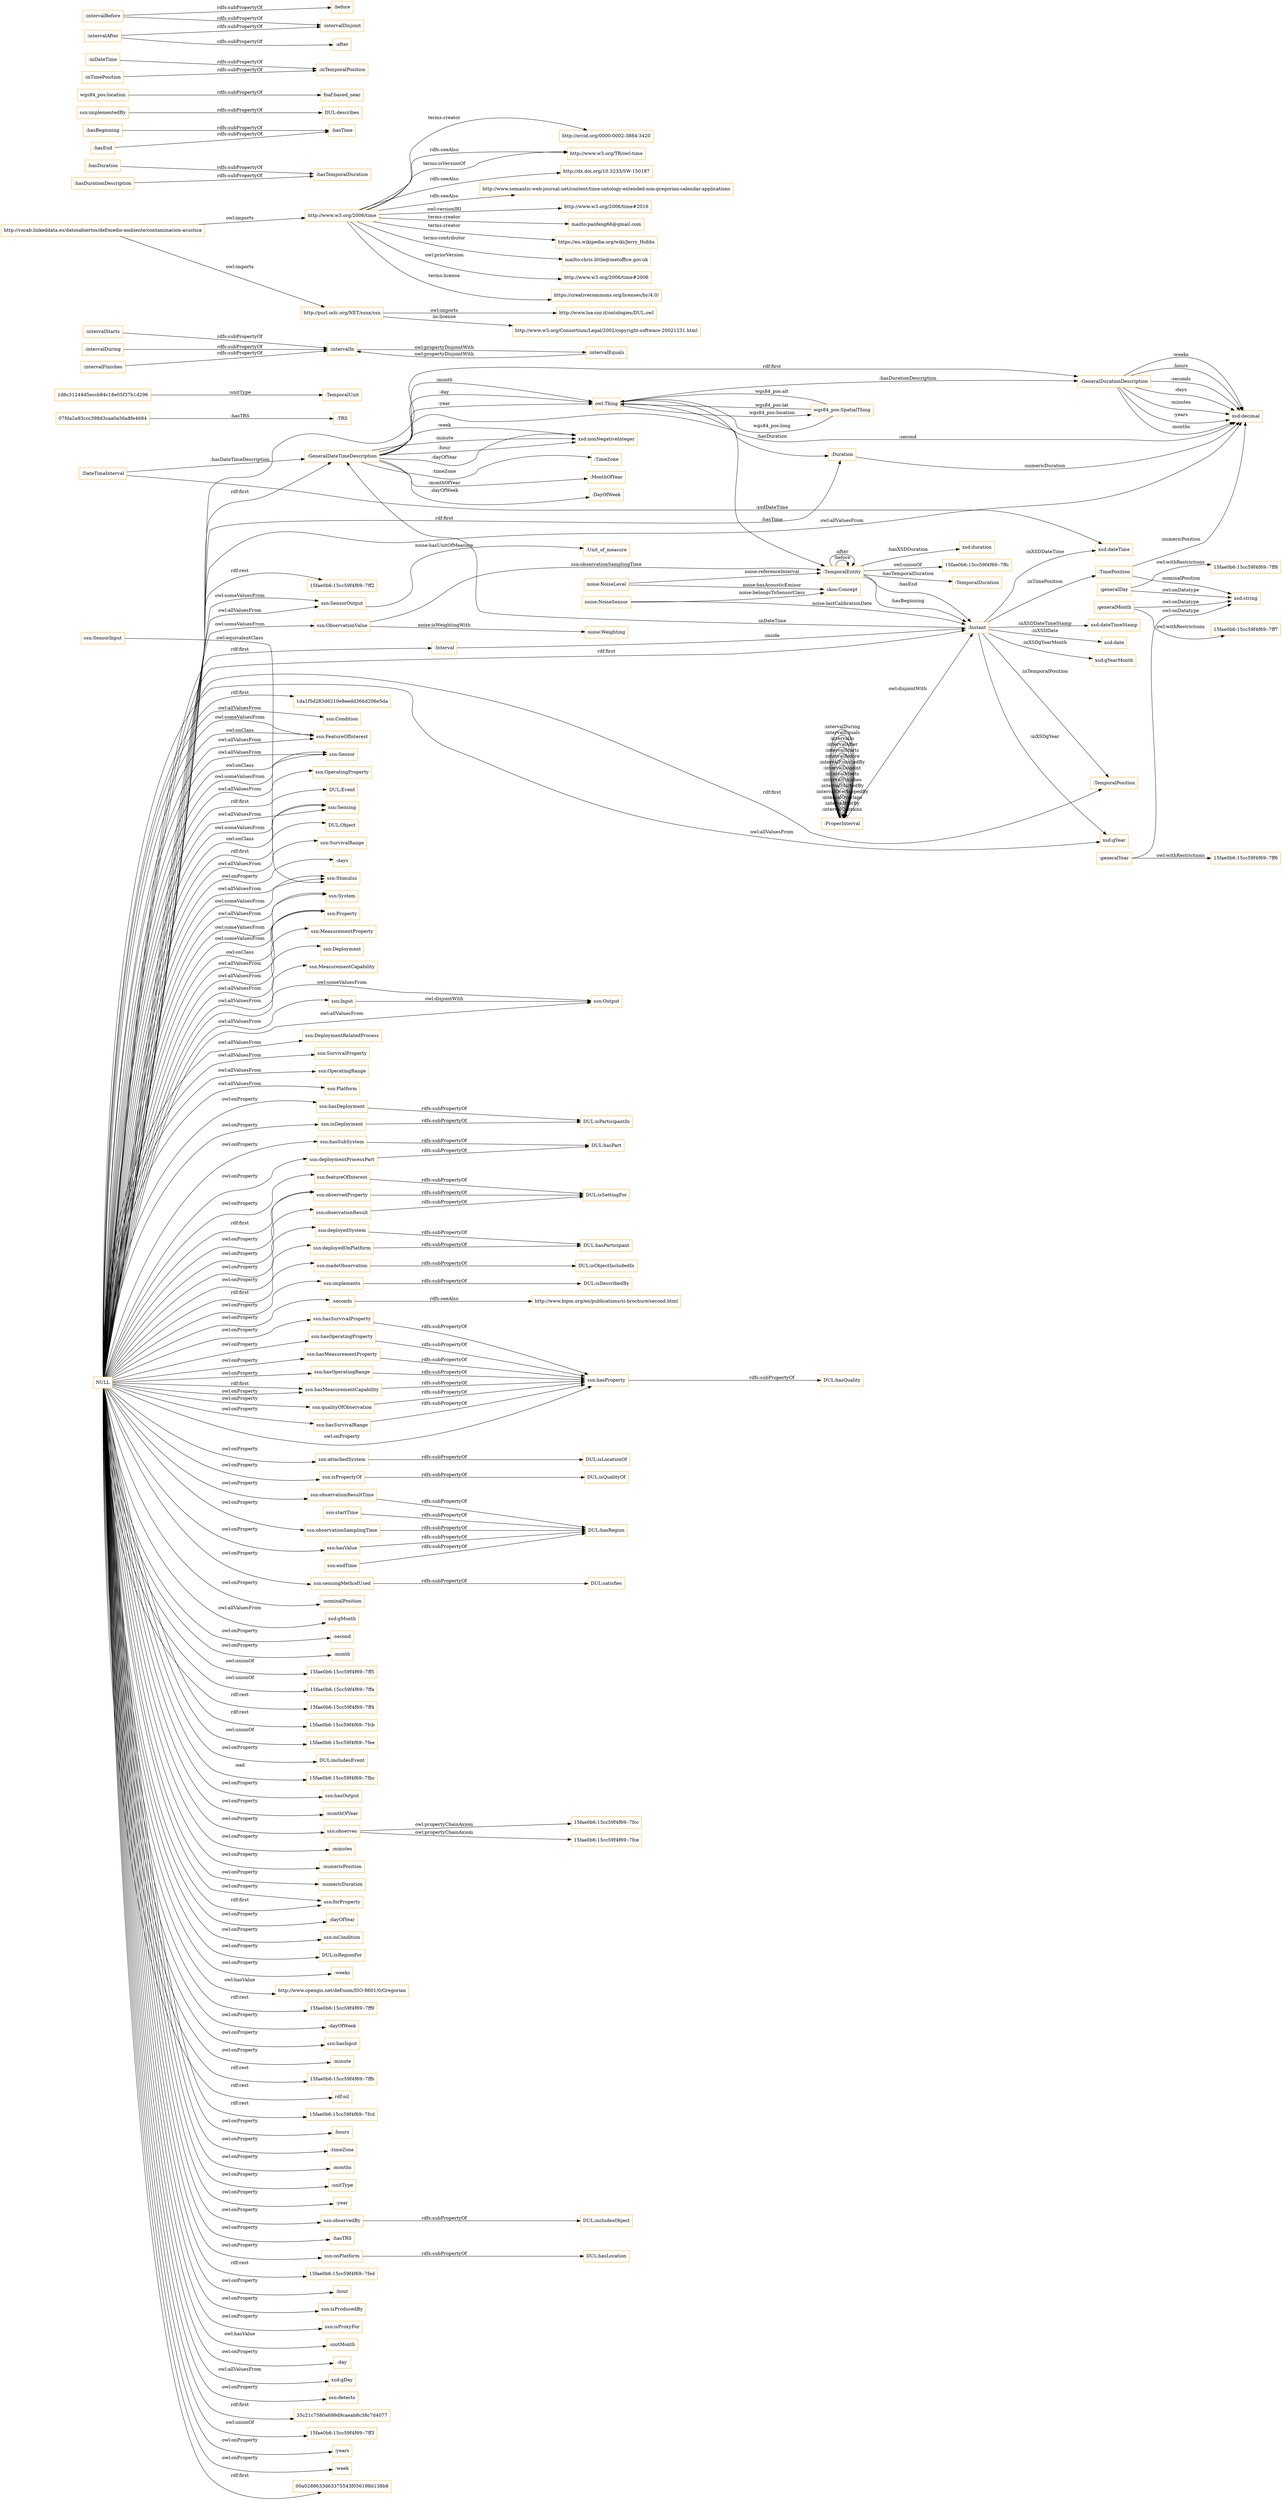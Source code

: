 digraph ar2dtool_diagram { 
rankdir=LR;
size="1501"
node [shape = rectangle, color="orange"]; ":Unit_of_measure" "skos:Concept" "wgs84_pos:SpatialThing" "noise:Weighting" "noise:NoiseSensor" "noise:NoiseLevel" ":TimeZone" ":GeneralDateTimeDescription" ":DateTimeInterval" ":TRS" ":TemporalDuration" ":Duration" ":GeneralDurationDescription" ":ProperInterval" ":TimePosition" "07fda2a93ccc398d3caa0a56a8fe4684" ":TemporalPosition" ":Interval" ":TemporalEntity" ":MonthOfYear" "1d6c31244d5eccb84c18e05f37b1d296" ":TemporalUnit" ":Instant" ":DayOfWeek" "ssn:Condition" "ssn:SensorOutput" "ssn:FeatureOfInterest" "ssn:Sensor" "ssn:OperatingProperty" "DUL:Event" "ssn:Sensing" "DUL:Object" "ssn:SurvivalRange" "ssn:Stimulus" "ssn:System" "ssn:Property" "ssn:MeasurementProperty" "ssn:Deployment" "ssn:MeasurementCapability" "ssn:Input" "ssn:DeploymentRelatedProcess" "ssn:SensorInput" "ssn:ObservationValue" "ssn:SurvivalProperty" "ssn:OperatingRange" "ssn:Output" "ssn:Platform" ; /*classes style*/
	"ssn:hasDeployment" -> "DUL:isParticipantIn" [ label = "rdfs:subPropertyOf" ];
	"ssn:hasSubSystem" -> "DUL:hasPart" [ label = "rdfs:subPropertyOf" ];
	":intervalIn" -> ":intervalEquals" [ label = "owl:propertyDisjointWith" ];
	"http://www.w3.org/2006/time" -> "http://orcid.org/0000-0002-3884-3420" [ label = "terms:creator" ];
	"http://www.w3.org/2006/time" -> "http://www.w3.org/TR/owl-time" [ label = "rdfs:seeAlso" ];
	"http://www.w3.org/2006/time" -> "http://dx.doi.org/10.3233/SW-150187" [ label = "rdfs:seeAlso" ];
	"http://www.w3.org/2006/time" -> "http://www.semantic-web-journal.net/content/time-ontology-extended-non-gregorian-calendar-applications" [ label = "rdfs:seeAlso" ];
	"http://www.w3.org/2006/time" -> "http://www.w3.org/TR/owl-time" [ label = "terms:isVersionOf" ];
	"http://www.w3.org/2006/time" -> "http://www.w3.org/2006/time#2016" [ label = "owl:versionIRI" ];
	"http://www.w3.org/2006/time" -> "mailto:panfeng66@gmail.com" [ label = "terms:creator" ];
	"http://www.w3.org/2006/time" -> "https://en.wikipedia.org/wiki/Jerry_Hobbs" [ label = "terms:creator" ];
	"http://www.w3.org/2006/time" -> "mailto:chris.little@metoffice.gov.uk" [ label = "terms:contributor" ];
	"http://www.w3.org/2006/time" -> "http://www.w3.org/2006/time#2006" [ label = "owl:priorVersion" ];
	"http://www.w3.org/2006/time" -> "https://creativecommons.org/licenses/by/4.0/" [ label = "terms:license" ];
	"ssn:inDeployment" -> "DUL:isParticipantIn" [ label = "rdfs:subPropertyOf" ];
	"ssn:deploymentProcessPart" -> "DUL:hasPart" [ label = "rdfs:subPropertyOf" ];
	":generalMonth" -> "15fae0b6:15cc59f4f69:-7ff7" [ label = "owl:withRestrictions" ];
	":generalMonth" -> "xsd:string" [ label = "owl:onDatatype" ];
	":intervalStarts" -> ":intervalIn" [ label = "rdfs:subPropertyOf" ];
	"http://purl.oclc.org/NET/ssnx/ssn" -> "http://www.loa-cnr.it/ontologies/DUL.owl" [ label = "owl:imports" ];
	"http://purl.oclc.org/NET/ssnx/ssn" -> "http://www.w3.org/Consortium/Legal/2002/copyright-software-20021231.html" [ label = "ns:license" ];
	"ssn:observedProperty" -> "DUL:isSettingFor" [ label = "rdfs:subPropertyOf" ];
	"ssn:deployedSystem" -> "DUL:hasParticipant" [ label = "rdfs:subPropertyOf" ];
	":hasDuration" -> ":hasTemporalDuration" [ label = "rdfs:subPropertyOf" ];
	"ssn:deployedOnPlatform" -> "DUL:hasParticipant" [ label = "rdfs:subPropertyOf" ];
	"ssn:Input" -> "ssn:Output" [ label = "owl:disjointWith" ];
	":ProperInterval" -> ":Instant" [ label = "owl:disjointWith" ];
	":hasBeginning" -> ":hasTime" [ label = "rdfs:subPropertyOf" ];
	"ssn:observationResult" -> "DUL:isSettingFor" [ label = "rdfs:subPropertyOf" ];
	"ssn:madeObservation" -> "DUL:isObjectIncludedIn" [ label = "rdfs:subPropertyOf" ];
	"ssn:implements" -> "DUL:isDescribedBy" [ label = "rdfs:subPropertyOf" ];
	":intervalEquals" -> ":intervalIn" [ label = "owl:propertyDisjointWith" ];
	":seconds" -> "http://www.bipm.org/en/publications/si-brochure/second.html" [ label = "rdfs:seeAlso" ];
	"http://vocab.linkeddata.es/datosabiertos/def/medio-ambiente/contaminacion-acustica" -> "http://purl.oclc.org/NET/ssnx/ssn" [ label = "owl:imports" ];
	"http://vocab.linkeddata.es/datosabiertos/def/medio-ambiente/contaminacion-acustica" -> "http://www.w3.org/2006/time" [ label = "owl:imports" ];
	"ssn:hasProperty" -> "DUL:hasQuality" [ label = "rdfs:subPropertyOf" ];
	"ssn:implementedBy" -> "DUL:describes" [ label = "rdfs:subPropertyOf" ];
	"wgs84_pos:location" -> "foaf:based_near" [ label = "rdfs:subPropertyOf" ];
	"ssn:attachedSystem" -> "DUL:isLocationOf" [ label = "rdfs:subPropertyOf" ];
	":intervalDuring" -> ":intervalIn" [ label = "rdfs:subPropertyOf" ];
	"ssn:hasMeasurementProperty" -> "ssn:hasProperty" [ label = "rdfs:subPropertyOf" ];
	"ssn:hasOperatingRange" -> "ssn:hasProperty" [ label = "rdfs:subPropertyOf" ];
	"ssn:hasMeasurementCapability" -> "ssn:hasProperty" [ label = "rdfs:subPropertyOf" ];
	"ssn:isPropertyOf" -> "DUL:isQualityOf" [ label = "rdfs:subPropertyOf" ];
	"ssn:observationResultTime" -> "DUL:hasRegion" [ label = "rdfs:subPropertyOf" ];
	"ssn:sensingMethodUsed" -> "DUL:satisfies" [ label = "rdfs:subPropertyOf" ];
	"ssn:qualityOfObservation" -> "ssn:hasProperty" [ label = "rdfs:subPropertyOf" ];
	"ssn:startTime" -> "DUL:hasRegion" [ label = "rdfs:subPropertyOf" ];
	"ssn:hasSurvivalRange" -> "ssn:hasProperty" [ label = "rdfs:subPropertyOf" ];
	":inDateTime" -> ":inTemporalPosition" [ label = "rdfs:subPropertyOf" ];
	":intervalFinishes" -> ":intervalIn" [ label = "rdfs:subPropertyOf" ];
	"NULL" -> "ssn:MeasurementCapability" [ label = "owl:allValuesFrom" ];
	"NULL" -> "ssn:qualityOfObservation" [ label = "owl:onProperty" ];
	"NULL" -> "ssn:System" [ label = "owl:allValuesFrom" ];
	"NULL" -> "ssn:isPropertyOf" [ label = "owl:onProperty" ];
	"NULL" -> ":nominalPosition" [ label = "owl:onProperty" ];
	"NULL" -> "ssn:hasMeasurementCapability" [ label = "rdf:first" ];
	"NULL" -> "xsd:gMonth" [ label = "owl:allValuesFrom" ];
	"NULL" -> ":second" [ label = "owl:onProperty" ];
	"NULL" -> "ssn:FeatureOfInterest" [ label = "owl:allValuesFrom" ];
	"NULL" -> "ssn:hasDeployment" [ label = "owl:onProperty" ];
	"NULL" -> ":month" [ label = "owl:onProperty" ];
	"NULL" -> "ssn:Sensor" [ label = "owl:someValuesFrom" ];
	"NULL" -> "ssn:hasSurvivalRange" [ label = "owl:onProperty" ];
	"NULL" -> "ssn:implements" [ label = "owl:onProperty" ];
	"NULL" -> "15fae0b6:15cc59f4f69:-7ff5" [ label = "owl:unionOf" ];
	"NULL" -> "ssn:observationSamplingTime" [ label = "owl:onProperty" ];
	"NULL" -> "15fae0b6:15cc59f4f69:-7ffa" [ label = "owl:unionOf" ];
	"NULL" -> "ssn:System" [ label = "owl:someValuesFrom" ];
	"NULL" -> ":GeneralDurationDescription" [ label = "rdf:first" ];
	"NULL" -> "15fae0b6:15cc59f4f69:-7ff4" [ label = "rdf:rest" ];
	"NULL" -> "ssn:Input" [ label = "owl:allValuesFrom" ];
	"NULL" -> "15fae0b6:15cc59f4f69:-7fcb" [ label = "rdf:rest" ];
	"NULL" -> "15fae0b6:15cc59f4f69:-7fee" [ label = "owl:unionOf" ];
	"NULL" -> "DUL:includesEvent" [ label = "owl:onProperty" ];
	"NULL" -> "ssn:madeObservation" [ label = "rdf:first" ];
	"NULL" -> "ssn:observedProperty" [ label = "owl:onProperty" ];
	"NULL" -> "ssn:Output" [ label = "owl:allValuesFrom" ];
	"NULL" -> "ssn:deploymentProcessPart" [ label = "owl:onProperty" ];
	"NULL" -> ":GeneralDateTimeDescription" [ label = "rdf:first" ];
	"NULL" -> "15fae0b6:15cc59f4f69:-7fbc" [ label = ":ead" ];
	"NULL" -> "DUL:Event" [ label = "rdf:first" ];
	"NULL" -> "ssn:hasOutput" [ label = "owl:onProperty" ];
	"NULL" -> "ssn:deployedSystem" [ label = "owl:onProperty" ];
	"NULL" -> ":monthOfYear" [ label = "owl:onProperty" ];
	"NULL" -> "ssn:observes" [ label = "owl:onProperty" ];
	"NULL" -> "ssn:ObservationValue" [ label = "owl:someValuesFrom" ];
	"NULL" -> ":minutes" [ label = "owl:onProperty" ];
	"NULL" -> ":numericPosition" [ label = "owl:onProperty" ];
	"NULL" -> "DUL:Object" [ label = "rdf:first" ];
	"NULL" -> "ssn:hasMeasurementCapability" [ label = "owl:onProperty" ];
	"NULL" -> "ssn:sensingMethodUsed" [ label = "owl:onProperty" ];
	"NULL" -> "ssn:inDeployment" [ label = "owl:onProperty" ];
	"NULL" -> "ssn:DeploymentRelatedProcess" [ label = "owl:allValuesFrom" ];
	"NULL" -> ":numericDuration" [ label = "owl:onProperty" ];
	"NULL" -> "ssn:forProperty" [ label = "owl:onProperty" ];
	"NULL" -> "ssn:Deployment" [ label = "owl:allValuesFrom" ];
	"NULL" -> ":dayOfYear" [ label = "owl:onProperty" ];
	"NULL" -> "ssn:inCondition" [ label = "owl:onProperty" ];
	"NULL" -> "DUL:isRegionFor" [ label = "owl:onProperty" ];
	"NULL" -> ":weeks" [ label = "owl:onProperty" ];
	"NULL" -> "http://www.opengis.net/def/uom/ISO-8601/0/Gregorian" [ label = "owl:hasValue" ];
	"NULL" -> "ssn:Stimulus" [ label = "owl:someValuesFrom" ];
	"NULL" -> "ssn:hasProperty" [ label = "owl:onProperty" ];
	"NULL" -> "15fae0b6:15cc59f4f69:-7ff9" [ label = "rdf:rest" ];
	"NULL" -> ":TemporalPosition" [ label = "rdf:first" ];
	"NULL" -> "ssn:Sensor" [ label = "owl:allValuesFrom" ];
	"NULL" -> "ssn:Output" [ label = "owl:someValuesFrom" ];
	"NULL" -> ":dayOfWeek" [ label = "owl:onProperty" ];
	"NULL" -> "ssn:hasInput" [ label = "owl:onProperty" ];
	"NULL" -> ":minute" [ label = "owl:onProperty" ];
	"NULL" -> "15fae0b6:15cc59f4f69:-7ffb" [ label = "rdf:rest" ];
	"NULL" -> "ssn:SensorOutput" [ label = "owl:allValuesFrom" ];
	"NULL" -> "rdf:nil" [ label = "rdf:rest" ];
	"NULL" -> "15fae0b6:15cc59f4f69:-7fcd" [ label = "rdf:rest" ];
	"NULL" -> "ssn:Sensor" [ label = "owl:onClass" ];
	"NULL" -> "ssn:observationResult" [ label = "owl:onProperty" ];
	"NULL" -> ":hours" [ label = "owl:onProperty" ];
	"NULL" -> ":timeZone" [ label = "owl:onProperty" ];
	"NULL" -> "ssn:hasSurvivalProperty" [ label = "owl:onProperty" ];
	"NULL" -> "ssn:hasOperatingProperty" [ label = "owl:onProperty" ];
	"NULL" -> "ssn:Property" [ label = "owl:allValuesFrom" ];
	"NULL" -> ":months" [ label = "owl:onProperty" ];
	"NULL" -> ":unitType" [ label = "owl:onProperty" ];
	"NULL" -> ":year" [ label = "owl:onProperty" ];
	"NULL" -> ":Duration" [ label = "rdf:first" ];
	"NULL" -> "ssn:hasOperatingRange" [ label = "owl:onProperty" ];
	"NULL" -> ":seconds" [ label = "owl:onProperty" ];
	"NULL" -> "ssn:observedBy" [ label = "owl:onProperty" ];
	"NULL" -> "ssn:attachedSystem" [ label = "owl:onProperty" ];
	"NULL" -> "ssn:FeatureOfInterest" [ label = "owl:someValuesFrom" ];
	"NULL" -> ":hasTRS" [ label = "owl:onProperty" ];
	"NULL" -> "ssn:FeatureOfInterest" [ label = "owl:onClass" ];
	"NULL" -> "ssn:Stimulus" [ label = "owl:allValuesFrom" ];
	"NULL" -> "ssn:onPlatform" [ label = "owl:onProperty" ];
	"NULL" -> "ssn:OperatingRange" [ label = "owl:allValuesFrom" ];
	"NULL" -> "15fae0b6:15cc59f4f69:-7fed" [ label = "rdf:rest" ];
	"NULL" -> ":hour" [ label = "owl:onProperty" ];
	"NULL" -> "ssn:Sensing" [ label = "owl:onClass" ];
	"NULL" -> "ssn:hasMeasurementProperty" [ label = "owl:onProperty" ];
	"NULL" -> "ssn:isProducedBy" [ label = "owl:onProperty" ];
	"NULL" -> "ssn:hasSubSystem" [ label = "owl:onProperty" ];
	"NULL" -> "ssn:isProxyFor" [ label = "owl:onProperty" ];
	"NULL" -> "ssn:Platform" [ label = "owl:allValuesFrom" ];
	"NULL" -> "ssn:SurvivalProperty" [ label = "owl:allValuesFrom" ];
	"NULL" -> ":unitMonth" [ label = "owl:hasValue" ];
	"NULL" -> "ssn:Property" [ label = "owl:someValuesFrom" ];
	"NULL" -> "xsd:gYear" [ label = "owl:allValuesFrom" ];
	"NULL" -> ":day" [ label = "owl:onProperty" ];
	"NULL" -> "ssn:Property" [ label = "owl:onClass" ];
	"NULL" -> "xsd:gDay" [ label = "owl:allValuesFrom" ];
	"NULL" -> "ssn:deployedOnPlatform" [ label = "owl:onProperty" ];
	"NULL" -> "ssn:Sensing" [ label = "owl:allValuesFrom" ];
	"NULL" -> "ssn:detects" [ label = "owl:onProperty" ];
	"NULL" -> ":Interval" [ label = "rdf:first" ];
	"NULL" -> "ssn:SurvivalRange" [ label = "owl:allValuesFrom" ];
	"NULL" -> "ssn:Sensing" [ label = "owl:someValuesFrom" ];
	"NULL" -> "35c21c7580a699d9caeab8c38c7d4077" [ label = "rdf:first" ];
	"NULL" -> "15fae0b6:15cc59f4f69:-7ff3" [ label = "owl:unionOf" ];
	"NULL" -> "ssn:MeasurementProperty" [ label = "owl:allValuesFrom" ];
	"NULL" -> ":years" [ label = "owl:onProperty" ];
	"NULL" -> ":week" [ label = "owl:onProperty" ];
	"NULL" -> ":Instant" [ label = "rdf:first" ];
	"NULL" -> "ssn:observationResultTime" [ label = "owl:onProperty" ];
	"NULL" -> "xsd:decimal" [ label = "owl:allValuesFrom" ];
	"NULL" -> "ssn:forProperty" [ label = "rdf:first" ];
	"NULL" -> "00a0288633d63375543f056198d138b8" [ label = "rdf:first" ];
	"NULL" -> "ssn:hasValue" [ label = "owl:onProperty" ];
	"NULL" -> "15fae0b6:15cc59f4f69:-7ff2" [ label = "rdf:rest" ];
	"NULL" -> "ssn:SensorOutput" [ label = "owl:someValuesFrom" ];
	"NULL" -> "ssn:featureOfInterest" [ label = "owl:onProperty" ];
	"NULL" -> "1da1f5d283d6210e8eedd366d206e5da" [ label = "rdf:first" ];
	"NULL" -> "ssn:OperatingProperty" [ label = "owl:allValuesFrom" ];
	"NULL" -> ":days" [ label = "owl:onProperty" ];
	"NULL" -> "ssn:Condition" [ label = "owl:allValuesFrom" ];
	"NULL" -> "ssn:observedProperty" [ label = "rdf:first" ];
	"ssn:SensorInput" -> "ssn:Stimulus" [ label = "owl:equivalentClass" ];
	"ssn:onPlatform" -> "DUL:hasLocation" [ label = "rdfs:subPropertyOf" ];
	":intervalBefore" -> ":intervalDisjoint" [ label = "rdfs:subPropertyOf" ];
	":intervalBefore" -> ":before" [ label = "rdfs:subPropertyOf" ];
	":TemporalEntity" -> "15fae0b6:15cc59f4f69:-7ffc" [ label = "owl:unionOf" ];
	"ssn:observedBy" -> "DUL:includesObject" [ label = "rdfs:subPropertyOf" ];
	":intervalAfter" -> ":intervalDisjoint" [ label = "rdfs:subPropertyOf" ];
	":intervalAfter" -> ":after" [ label = "rdfs:subPropertyOf" ];
	":hasEnd" -> ":hasTime" [ label = "rdfs:subPropertyOf" ];
	"ssn:observes" -> "15fae0b6:15cc59f4f69:-7fcc" [ label = "owl:propertyChainAxiom" ];
	"ssn:observes" -> "15fae0b6:15cc59f4f69:-7fce" [ label = "owl:propertyChainAxiom" ];
	":inTimePosition" -> ":inTemporalPosition" [ label = "rdfs:subPropertyOf" ];
	"ssn:featureOfInterest" -> "DUL:isSettingFor" [ label = "rdfs:subPropertyOf" ];
	"ssn:hasValue" -> "DUL:hasRegion" [ label = "rdfs:subPropertyOf" ];
	"ssn:observationSamplingTime" -> "DUL:hasRegion" [ label = "rdfs:subPropertyOf" ];
	":generalDay" -> "15fae0b6:15cc59f4f69:-7ff8" [ label = "owl:withRestrictions" ];
	":generalDay" -> "xsd:string" [ label = "owl:onDatatype" ];
	":generalYear" -> "15fae0b6:15cc59f4f69:-7ff6" [ label = "owl:withRestrictions" ];
	":generalYear" -> "xsd:string" [ label = "owl:onDatatype" ];
	":hasDurationDescription" -> ":hasTemporalDuration" [ label = "rdfs:subPropertyOf" ];
	"ssn:endTime" -> "DUL:hasRegion" [ label = "rdfs:subPropertyOf" ];
	"ssn:hasOperatingProperty" -> "ssn:hasProperty" [ label = "rdfs:subPropertyOf" ];
	"ssn:hasSurvivalProperty" -> "ssn:hasProperty" [ label = "rdfs:subPropertyOf" ];
	":TimePosition" -> "xsd:string" [ label = ":nominalPosition" ];
	":GeneralDateTimeDescription" -> ":DayOfWeek" [ label = ":dayOfWeek" ];
	":TemporalEntity" -> ":Instant" [ label = ":hasEnd" ];
	":Instant" -> "xsd:gYear" [ label = ":inXSDgYear" ];
	":ProperInterval" -> ":ProperInterval" [ label = ":intervalContains" ];
	"ssn:ObservationValue" -> "noise:Weighting" [ label = "noise:isWeightingWith" ];
	":TemporalEntity" -> ":Instant" [ label = ":hasBeginning" ];
	"wgs84_pos:SpatialThing" -> "owl:Thing" [ label = "wgs84_pos:long" ];
	":GeneralDurationDescription" -> "xsd:decimal" [ label = ":hours" ];
	"1d6c31244d5eccb84c18e05f37b1d296" -> ":TemporalUnit" [ label = ":unitType" ];
	":GeneralDateTimeDescription" -> "owl:Thing" [ label = ":year" ];
	"noise:NoiseLevel" -> ":TemporalEntity" [ label = "noise:referenceInterval" ];
	":ProperInterval" -> ":ProperInterval" [ label = ":intervalMetBy" ];
	":Instant" -> "xsd:dateTimeStamp" [ label = ":inXSDDateTimeStamp" ];
	"owl:Thing" -> ":GeneralDurationDescription" [ label = ":hasDurationDescription" ];
	":ProperInterval" -> ":ProperInterval" [ label = ":intervalOverlaps" ];
	":GeneralDurationDescription" -> "xsd:decimal" [ label = ":seconds" ];
	":Instant" -> "xsd:date" [ label = ":inXSDDate" ];
	":DateTimeInterval" -> "xsd:dateTime" [ label = ":xsdDateTime" ];
	":ProperInterval" -> ":ProperInterval" [ label = ":intervalOverlappedBy" ];
	":GeneralDateTimeDescription" -> ":TimeZone" [ label = ":timeZone" ];
	":Instant" -> ":TemporalPosition" [ label = ":inTemporalPosition" ];
	":GeneralDurationDescription" -> "xsd:decimal" [ label = ":days" ];
	"ssn:SensorOutput" -> ":Unit_of_measure" [ label = "noise:hasUnitOfMeasure" ];
	"owl:Thing" -> ":TemporalEntity" [ label = ":hasTime" ];
	":ProperInterval" -> ":ProperInterval" [ label = ":intervalStartedBy" ];
	":Instant" -> "xsd:dateTime" [ label = ":inXSDDateTime" ];
	":Instant" -> "xsd:gYearMonth" [ label = ":inXSDgYearMonth" ];
	":Instant" -> ":GeneralDateTimeDescription" [ label = ":inDateTime" ];
	":TemporalEntity" -> "xsd:duration" [ label = ":hasXSDDuration" ];
	"ssn:ObservationValue" -> ":TemporalEntity" [ label = "ssn:observationSamplingTime" ];
	"noise:NoiseSensor" -> ":Instant" [ label = "noise:lastCalibrationDate" ];
	":GeneralDateTimeDescription" -> "xsd:nonNegativeInteger" [ label = ":minute" ];
	":GeneralDurationDescription" -> "xsd:decimal" [ label = ":minutes" ];
	":GeneralDateTimeDescription" -> "xsd:nonNegativeInteger" [ label = ":hour" ];
	":ProperInterval" -> ":ProperInterval" [ label = ":intervalFinishes" ];
	"noise:NoiseLevel" -> "skos:Concept" [ label = "noise:hasAcousticEmisor" ];
	":Instant" -> ":TimePosition" [ label = ":inTimePosition" ];
	":GeneralDurationDescription" -> "xsd:decimal" [ label = ":years" ];
	"wgs84_pos:SpatialThing" -> "owl:Thing" [ label = "wgs84_pos:alt" ];
	":ProperInterval" -> ":ProperInterval" [ label = ":intervalMeets" ];
	"07fda2a93ccc398d3caa0a56a8fe4684" -> ":TRS" [ label = ":hasTRS" ];
	":GeneralDateTimeDescription" -> "xsd:nonNegativeInteger" [ label = ":dayOfYear" ];
	":GeneralDateTimeDescription" -> "xsd:nonNegativeInteger" [ label = ":week" ];
	"owl:Thing" -> ":Duration" [ label = ":hasDuration" ];
	":GeneralDurationDescription" -> "xsd:decimal" [ label = ":months" ];
	":TimePosition" -> "xsd:decimal" [ label = ":numericPosition" ];
	":TemporalEntity" -> ":TemporalDuration" [ label = ":hasTemporalDuration" ];
	":GeneralDateTimeDescription" -> "owl:Thing" [ label = ":month" ];
	":ProperInterval" -> ":ProperInterval" [ label = ":intervalDisjoint" ];
	":ProperInterval" -> ":ProperInterval" [ label = ":intervalFinishedBy" ];
	"wgs84_pos:SpatialThing" -> "owl:Thing" [ label = "wgs84_pos:lat" ];
	"owl:Thing" -> "wgs84_pos:SpatialThing" [ label = "wgs84_pos:location" ];
	":TemporalEntity" -> ":TemporalEntity" [ label = ":before" ];
	":ProperInterval" -> ":ProperInterval" [ label = ":intervalBefore" ];
	":GeneralDateTimeDescription" -> "xsd:decimal" [ label = ":second" ];
	":GeneralDurationDescription" -> "xsd:decimal" [ label = ":weeks" ];
	":TemporalEntity" -> ":TemporalEntity" [ label = ":after" ];
	":ProperInterval" -> ":ProperInterval" [ label = ":intervalStarts" ];
	":GeneralDateTimeDescription" -> ":MonthOfYear" [ label = ":monthOfYear" ];
	":ProperInterval" -> ":ProperInterval" [ label = ":intervalAfter" ];
	":Interval" -> ":Instant" [ label = ":inside" ];
	":GeneralDateTimeDescription" -> "owl:Thing" [ label = ":day" ];
	"noise:NoiseSensor" -> "skos:Concept" [ label = "noise:belongsToSensorClass" ];
	":DateTimeInterval" -> ":GeneralDateTimeDescription" [ label = ":hasDateTimeDescription" ];
	":ProperInterval" -> ":ProperInterval" [ label = ":intervalIn" ];
	":Duration" -> "xsd:decimal" [ label = ":numericDuration" ];
	":ProperInterval" -> ":ProperInterval" [ label = ":intervalEquals" ];
	":ProperInterval" -> ":ProperInterval" [ label = ":intervalDuring" ];

}
